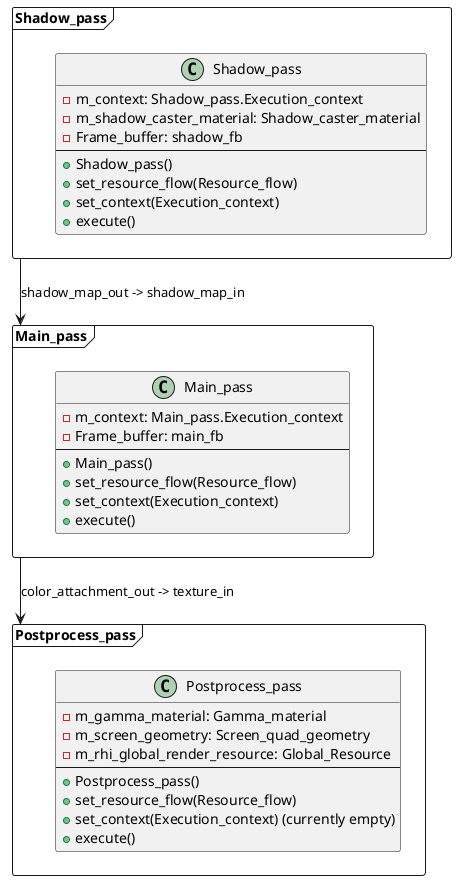 @startuml

package Shadow_pass <<Frame>> {
  class Shadow_pass {
    - m_context: Shadow_pass.Execution_context
    - m_shadow_caster_material: Shadow_caster_material
    - Frame_buffer: shadow_fb
    ---
    + Shadow_pass()
    + set_resource_flow(Resource_flow)
    + set_context(Execution_context)
    + execute()
  }

  ' class Shadow_pass.Execution_context {
  '   + shadow_caster_swap_objects: List<Object>
  ' }

  ' class Shadow_pass.Resource_flow {
  '   + shadow_map_out: Depth_texture
  ' }

  ' class Shadow_caster_material {
  '   + shader: Shadow_caster_shader
  '   + pipeline_state
  ' }
  ' Shadow_pass ..> Shadow_caster_material : uses
}

package Main_pass <<Frame>> {
  class Main_pass  {
    - m_context: Main_pass.Execution_context
    - Frame_buffer: main_fb
    ---
    + Main_pass()
    + set_resource_flow(Resource_flow)
    + set_context(Execution_context)
    + execute()
  }

  ' class Main_pass.Execution_context {
  '   + skybox: shared_ptr<Skybox>
  '   + render_swap_objects: List<Object_with_Material>
  ' }

  ' class Main_pass.Resource_flow {
  '   + shadow_map_in: Depth_texture
  '   + color_attachment_out: Color_texture
  '   + depth_attachment_out: Depth_texture
  ' }

  ' class Skybox {
  '   + material: Skybox_material
  '   + geometry
  ' }
  ' Main_pass ..> Skybox : uses (optional)
}

package Postprocess_pass <<Frame>> {
  class Postprocess_pass {
    - m_gamma_material: Gamma_material
    - m_screen_geometry: Screen_quad_geometry
    - m_rhi_global_render_resource: Global_Resource
    ---
    + Postprocess_pass()
    + set_resource_flow(Resource_flow)
    + set_context(Execution_context) (currently empty)
    + execute()
  }
  
}

' Data Flow between passes
Shadow_pass::Shadow_pass.Resource_flow --> Main_pass::Main_pass.Resource_flow : shadow_map_out -> shadow_map_in
Main_pass::Main_pass.Resource_flow --> Postprocess_pass::Postprocess_pass.Resource_flow : color_attachment_out -> texture_in


@enduml